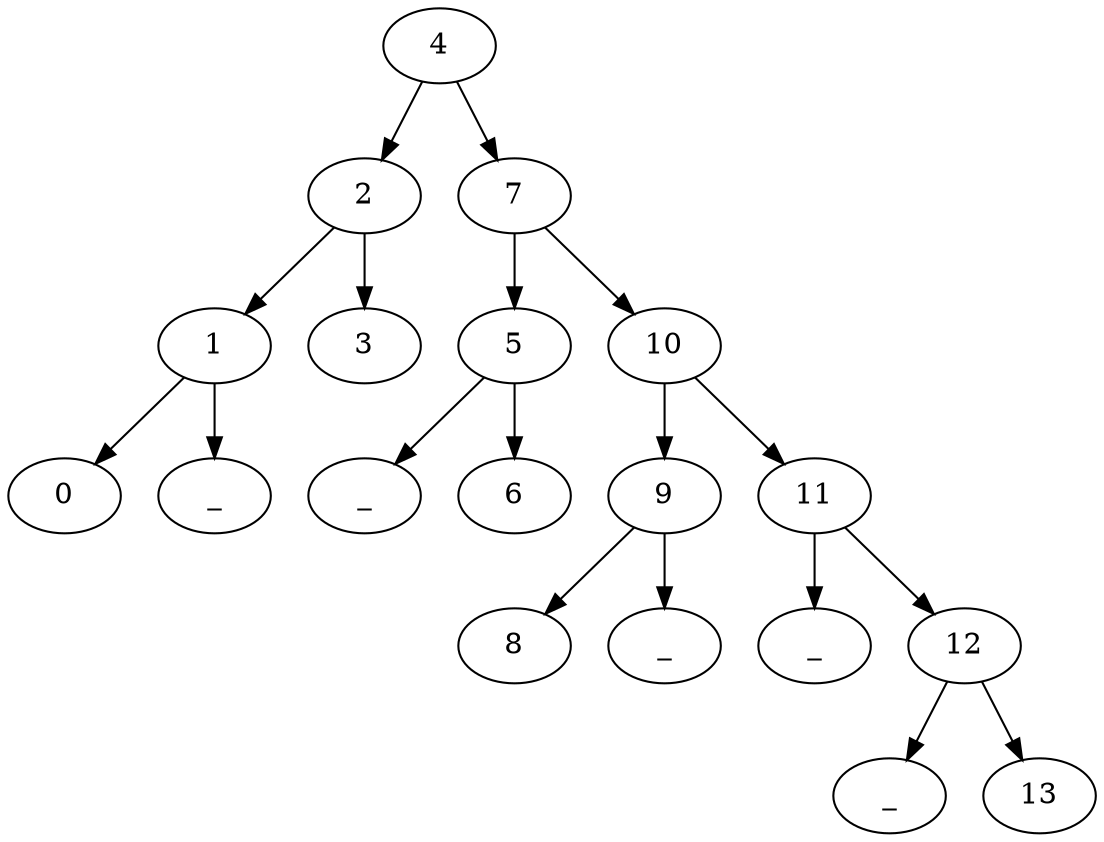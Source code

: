 strict digraph G {
  1 [ label="4" ];
  2 [ label="2" ];
  3 [ label="1" ];
  4 [ label="0" ];
  5 [ label="_" ];
  6 [ label="3" ];
  7 [ label="7" ];
  8 [ label="5" ];
  9 [ label="_" ];
  10 [ label="6" ];
  11 [ label="10" ];
  12 [ label="9" ];
  13 [ label="8" ];
  14 [ label="_" ];
  15 [ label="11" ];
  16 [ label="_" ];
  17 [ label="12" ];
  18 [ label="_" ];
  19 [ label="13" ];
  1 -> 2 [ ];
  1 -> 7 [ ];
  2 -> 3 [ ];
  2 -> 6 [ ];
  3 -> 4 [ ];
  3 -> 5 [ ];
  7 -> 8 [ ];
  7 -> 11 [ ];
  8 -> 9 [ ];
  8 -> 10 [ ];
  11 -> 12 [ ];
  11 -> 15 [ ];
  12 -> 13 [ ];
  12 -> 14 [ ];
  15 -> 16 [ ];
  15 -> 17 [ ];
  17 -> 18 [ ];
  17 -> 19 [ ];
}
